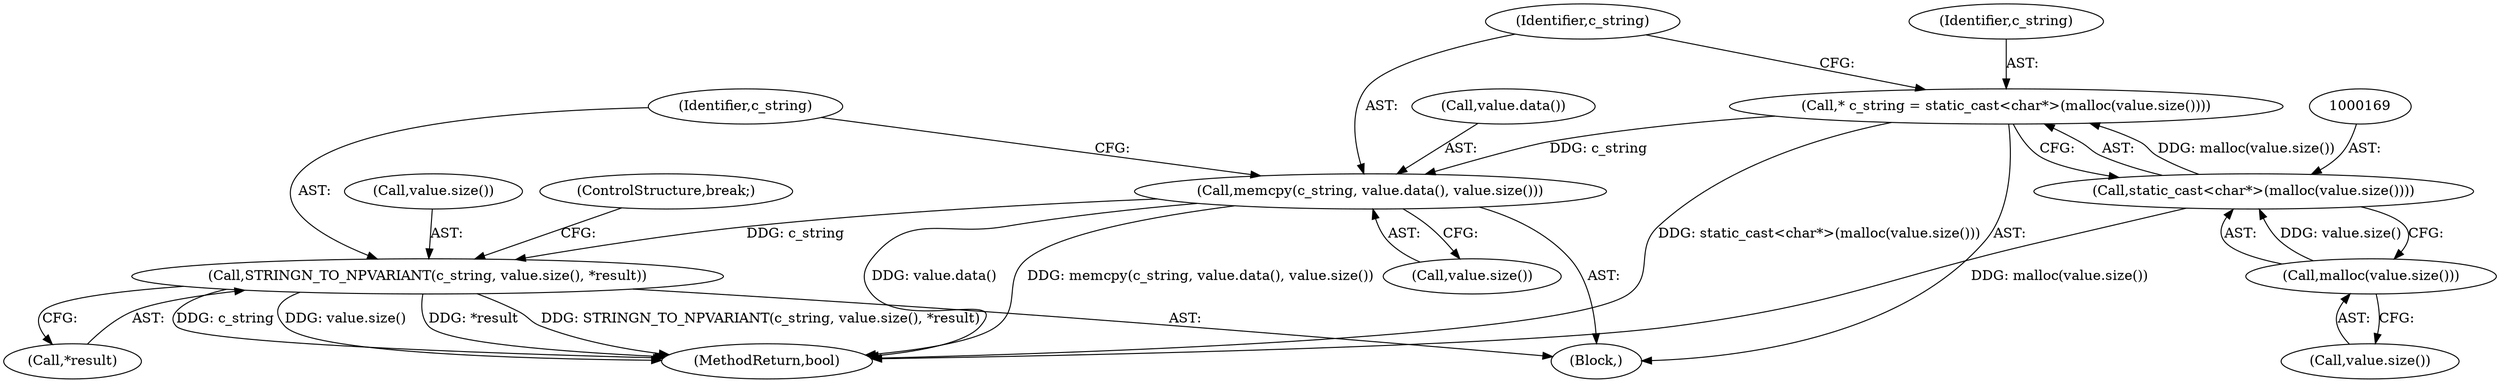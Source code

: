 digraph "0_Chrome_bf04ad0dae9f4f479f90fd2b38f634ffbaf434b4@pointer" {
"1000176" [label="(Call,STRINGN_TO_NPVARIANT(c_string, value.size(), *result))"];
"1000172" [label="(Call,memcpy(c_string, value.data(), value.size()))"];
"1000166" [label="(Call,* c_string = static_cast<char*>(malloc(value.size())))"];
"1000168" [label="(Call,static_cast<char*>(malloc(value.size())))"];
"1000170" [label="(Call,malloc(value.size()))"];
"1000173" [label="(Identifier,c_string)"];
"1000176" [label="(Call,STRINGN_TO_NPVARIANT(c_string, value.size(), *result))"];
"1000175" [label="(Call,value.size())"];
"1000177" [label="(Identifier,c_string)"];
"1000150" [label="(Block,)"];
"1000171" [label="(Call,value.size())"];
"1000166" [label="(Call,* c_string = static_cast<char*>(malloc(value.size())))"];
"1000181" [label="(ControlStructure,break;)"];
"1000208" [label="(MethodReturn,bool)"];
"1000168" [label="(Call,static_cast<char*>(malloc(value.size())))"];
"1000178" [label="(Call,value.size())"];
"1000174" [label="(Call,value.data())"];
"1000179" [label="(Call,*result)"];
"1000172" [label="(Call,memcpy(c_string, value.data(), value.size()))"];
"1000167" [label="(Identifier,c_string)"];
"1000170" [label="(Call,malloc(value.size()))"];
"1000176" -> "1000150"  [label="AST: "];
"1000176" -> "1000179"  [label="CFG: "];
"1000177" -> "1000176"  [label="AST: "];
"1000178" -> "1000176"  [label="AST: "];
"1000179" -> "1000176"  [label="AST: "];
"1000181" -> "1000176"  [label="CFG: "];
"1000176" -> "1000208"  [label="DDG: value.size()"];
"1000176" -> "1000208"  [label="DDG: *result"];
"1000176" -> "1000208"  [label="DDG: STRINGN_TO_NPVARIANT(c_string, value.size(), *result)"];
"1000176" -> "1000208"  [label="DDG: c_string"];
"1000172" -> "1000176"  [label="DDG: c_string"];
"1000172" -> "1000150"  [label="AST: "];
"1000172" -> "1000175"  [label="CFG: "];
"1000173" -> "1000172"  [label="AST: "];
"1000174" -> "1000172"  [label="AST: "];
"1000175" -> "1000172"  [label="AST: "];
"1000177" -> "1000172"  [label="CFG: "];
"1000172" -> "1000208"  [label="DDG: value.data()"];
"1000172" -> "1000208"  [label="DDG: memcpy(c_string, value.data(), value.size())"];
"1000166" -> "1000172"  [label="DDG: c_string"];
"1000166" -> "1000150"  [label="AST: "];
"1000166" -> "1000168"  [label="CFG: "];
"1000167" -> "1000166"  [label="AST: "];
"1000168" -> "1000166"  [label="AST: "];
"1000173" -> "1000166"  [label="CFG: "];
"1000166" -> "1000208"  [label="DDG: static_cast<char*>(malloc(value.size()))"];
"1000168" -> "1000166"  [label="DDG: malloc(value.size())"];
"1000168" -> "1000170"  [label="CFG: "];
"1000169" -> "1000168"  [label="AST: "];
"1000170" -> "1000168"  [label="AST: "];
"1000168" -> "1000208"  [label="DDG: malloc(value.size())"];
"1000170" -> "1000168"  [label="DDG: value.size()"];
"1000170" -> "1000171"  [label="CFG: "];
"1000171" -> "1000170"  [label="AST: "];
}
